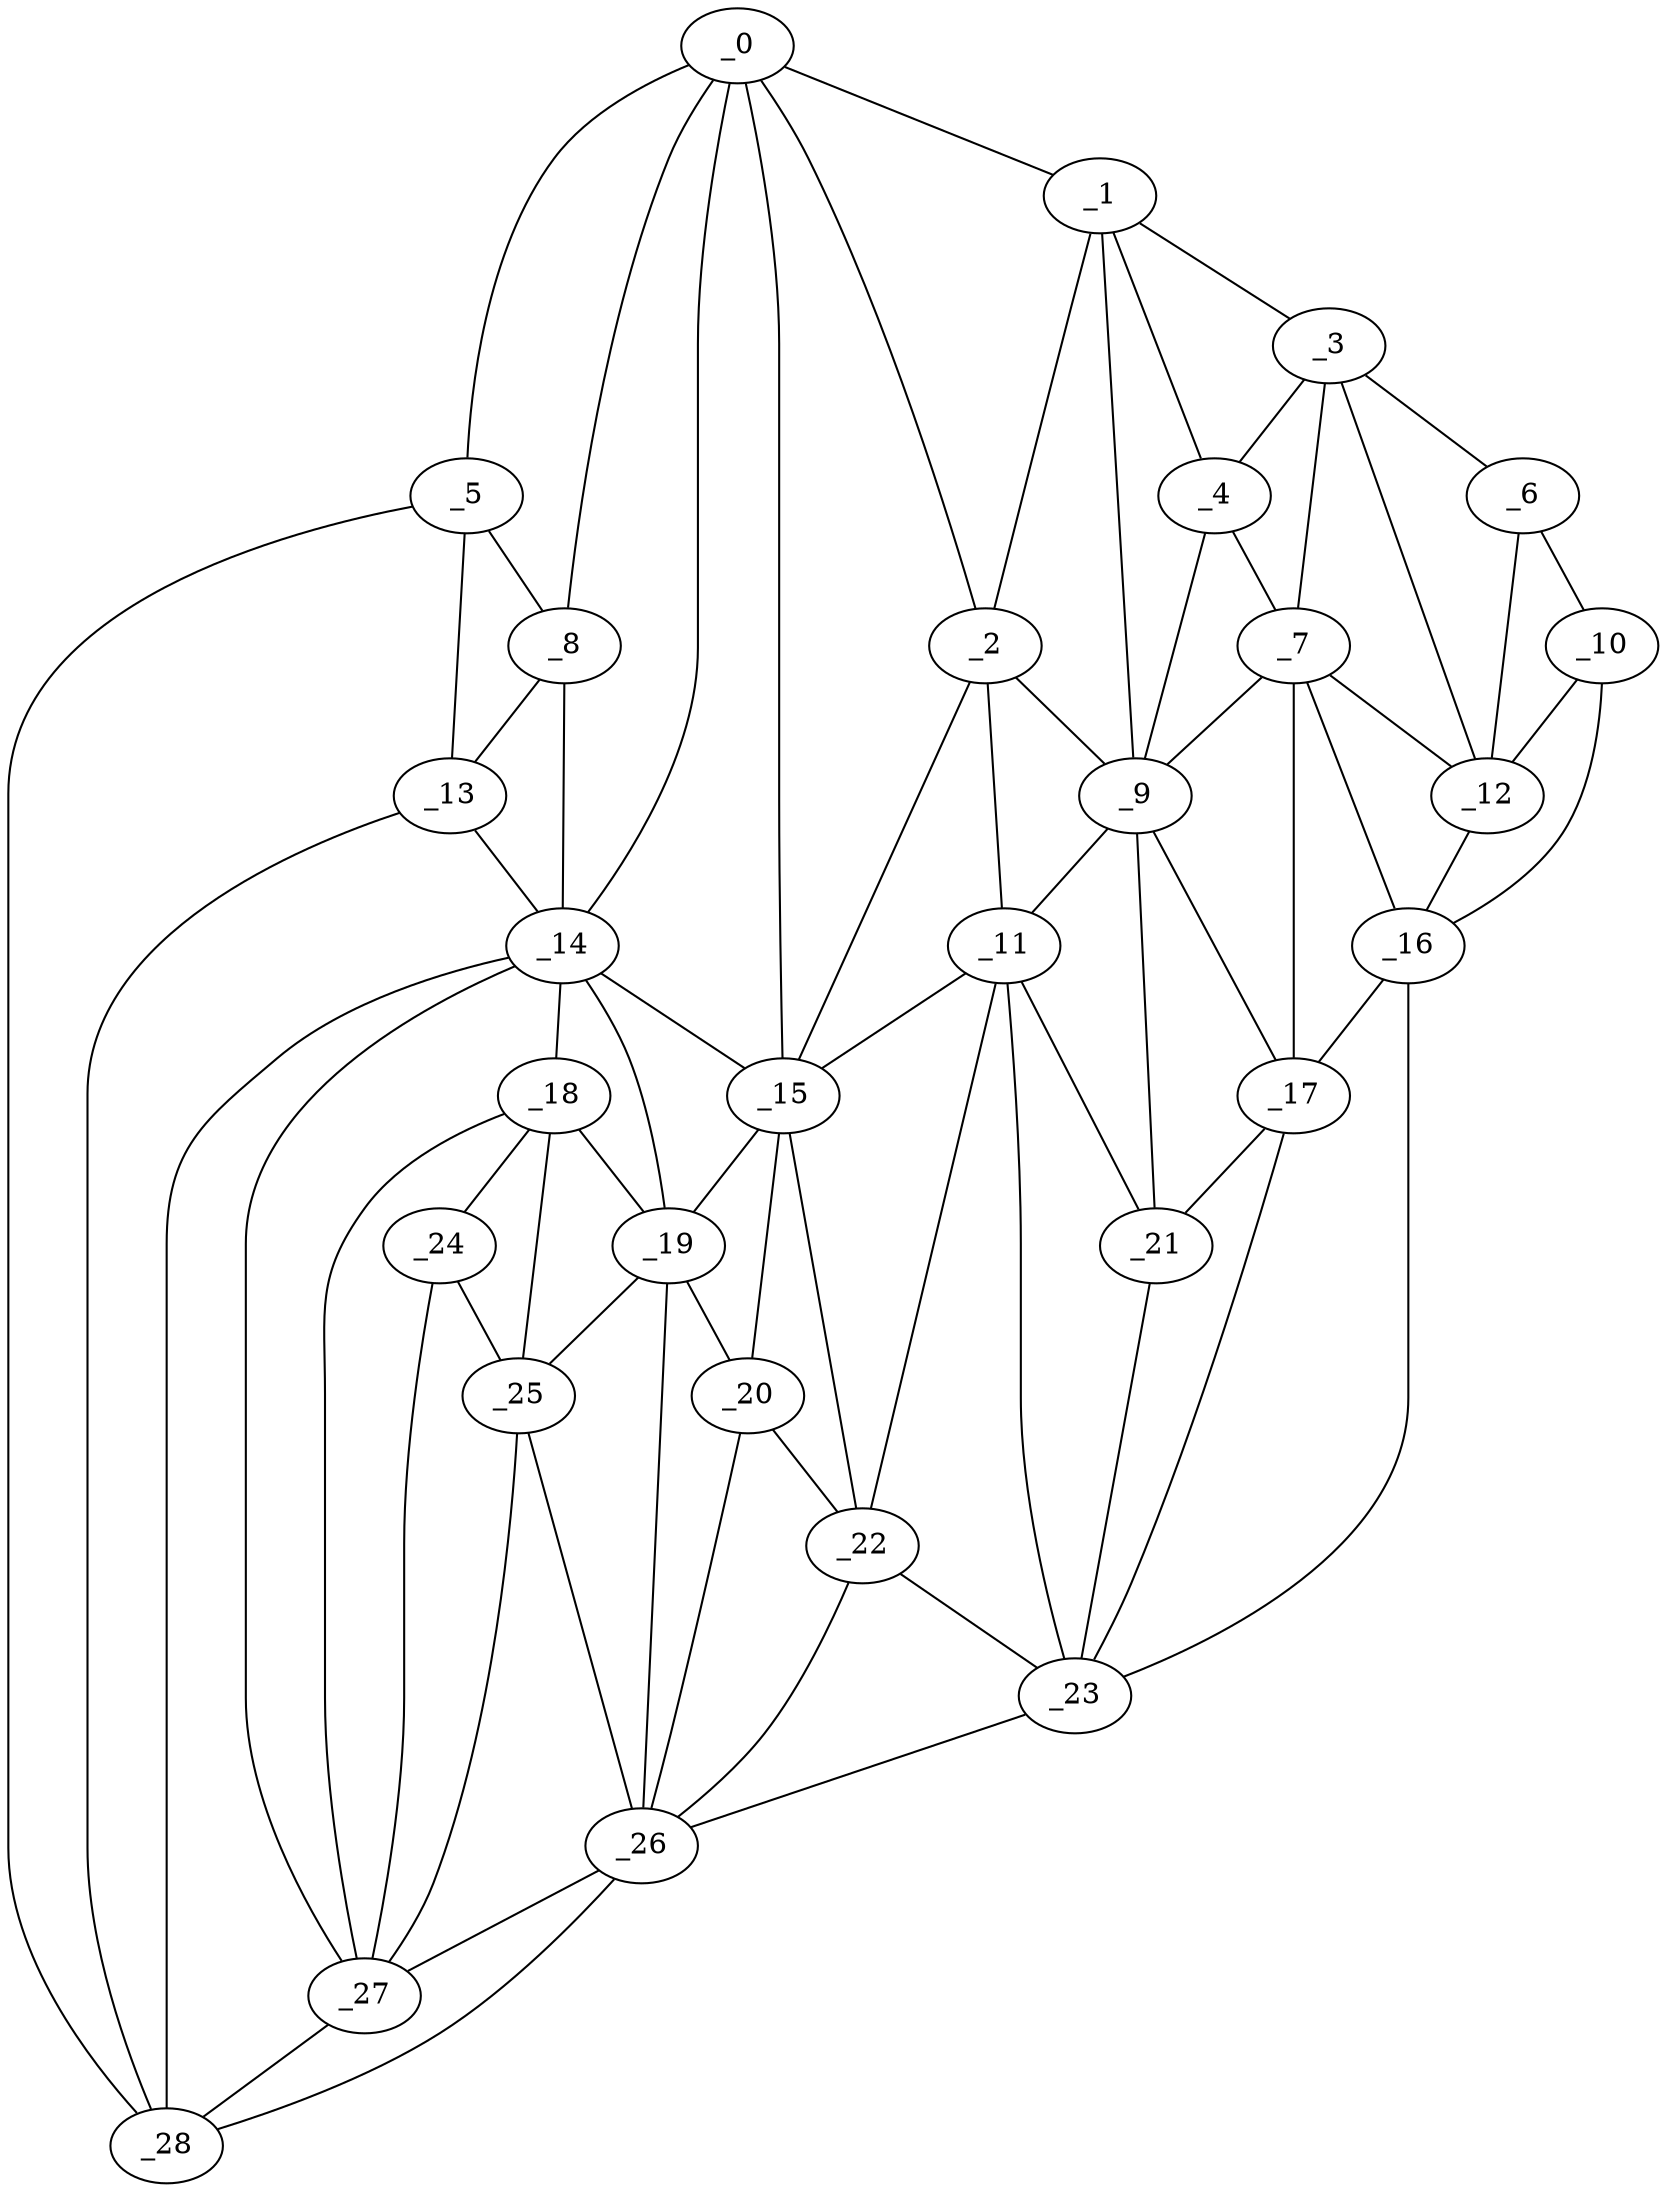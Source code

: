 graph "obj93__345.gxl" {
	_0	 [x=38,
		y=9];
	_1	 [x=42,
		y=82];
	_0 -- _1	 [valence=1];
	_2	 [x=44,
		y=73];
	_0 -- _2	 [valence=1];
	_5	 [x=52,
		y=3];
	_0 -- _5	 [valence=1];
	_8	 [x=57,
		y=12];
	_0 -- _8	 [valence=2];
	_14	 [x=66,
		y=21];
	_0 -- _14	 [valence=2];
	_15	 [x=70,
		y=54];
	_0 -- _15	 [valence=2];
	_1 -- _2	 [valence=2];
	_3	 [x=47,
		y=105];
	_1 -- _3	 [valence=1];
	_4	 [x=49,
		y=94];
	_1 -- _4	 [valence=2];
	_9	 [x=57,
		y=80];
	_1 -- _9	 [valence=1];
	_2 -- _9	 [valence=2];
	_11	 [x=61,
		y=69];
	_2 -- _11	 [valence=2];
	_2 -- _15	 [valence=2];
	_3 -- _4	 [valence=2];
	_6	 [x=53,
		y=116];
	_3 -- _6	 [valence=1];
	_7	 [x=54,
		y=98];
	_3 -- _7	 [valence=2];
	_12	 [x=64,
		y=109];
	_3 -- _12	 [valence=2];
	_4 -- _7	 [valence=2];
	_4 -- _9	 [valence=2];
	_5 -- _8	 [valence=1];
	_13	 [x=65,
		y=12];
	_5 -- _13	 [valence=2];
	_28	 [x=93,
		y=11];
	_5 -- _28	 [valence=1];
	_10	 [x=60,
		y=121];
	_6 -- _10	 [valence=1];
	_6 -- _12	 [valence=2];
	_7 -- _9	 [valence=2];
	_7 -- _12	 [valence=1];
	_16	 [x=70,
		y=104];
	_7 -- _16	 [valence=2];
	_17	 [x=75,
		y=92];
	_7 -- _17	 [valence=1];
	_8 -- _13	 [valence=2];
	_8 -- _14	 [valence=1];
	_9 -- _11	 [valence=1];
	_9 -- _17	 [valence=2];
	_21	 [x=82,
		y=77];
	_9 -- _21	 [valence=1];
	_10 -- _12	 [valence=2];
	_10 -- _16	 [valence=1];
	_11 -- _15	 [valence=1];
	_11 -- _21	 [valence=2];
	_22	 [x=85,
		y=61];
	_11 -- _22	 [valence=2];
	_23	 [x=85,
		y=72];
	_11 -- _23	 [valence=2];
	_12 -- _16	 [valence=2];
	_13 -- _14	 [valence=2];
	_13 -- _28	 [valence=2];
	_14 -- _15	 [valence=1];
	_18	 [x=78,
		y=31];
	_14 -- _18	 [valence=1];
	_19	 [x=78,
		y=45];
	_14 -- _19	 [valence=2];
	_27	 [x=90,
		y=25];
	_14 -- _27	 [valence=1];
	_14 -- _28	 [valence=2];
	_15 -- _19	 [valence=1];
	_20	 [x=81,
		y=54];
	_15 -- _20	 [valence=2];
	_15 -- _22	 [valence=2];
	_16 -- _17	 [valence=2];
	_16 -- _23	 [valence=1];
	_17 -- _21	 [valence=2];
	_17 -- _23	 [valence=2];
	_18 -- _19	 [valence=2];
	_24	 [x=88,
		y=29];
	_18 -- _24	 [valence=2];
	_25	 [x=88,
		y=37];
	_18 -- _25	 [valence=2];
	_18 -- _27	 [valence=2];
	_19 -- _20	 [valence=2];
	_19 -- _25	 [valence=1];
	_26	 [x=88,
		y=51];
	_19 -- _26	 [valence=2];
	_20 -- _22	 [valence=1];
	_20 -- _26	 [valence=1];
	_21 -- _23	 [valence=1];
	_22 -- _23	 [valence=2];
	_22 -- _26	 [valence=2];
	_23 -- _26	 [valence=1];
	_24 -- _25	 [valence=1];
	_24 -- _27	 [valence=2];
	_25 -- _26	 [valence=2];
	_25 -- _27	 [valence=1];
	_26 -- _27	 [valence=2];
	_26 -- _28	 [valence=1];
	_27 -- _28	 [valence=2];
}
